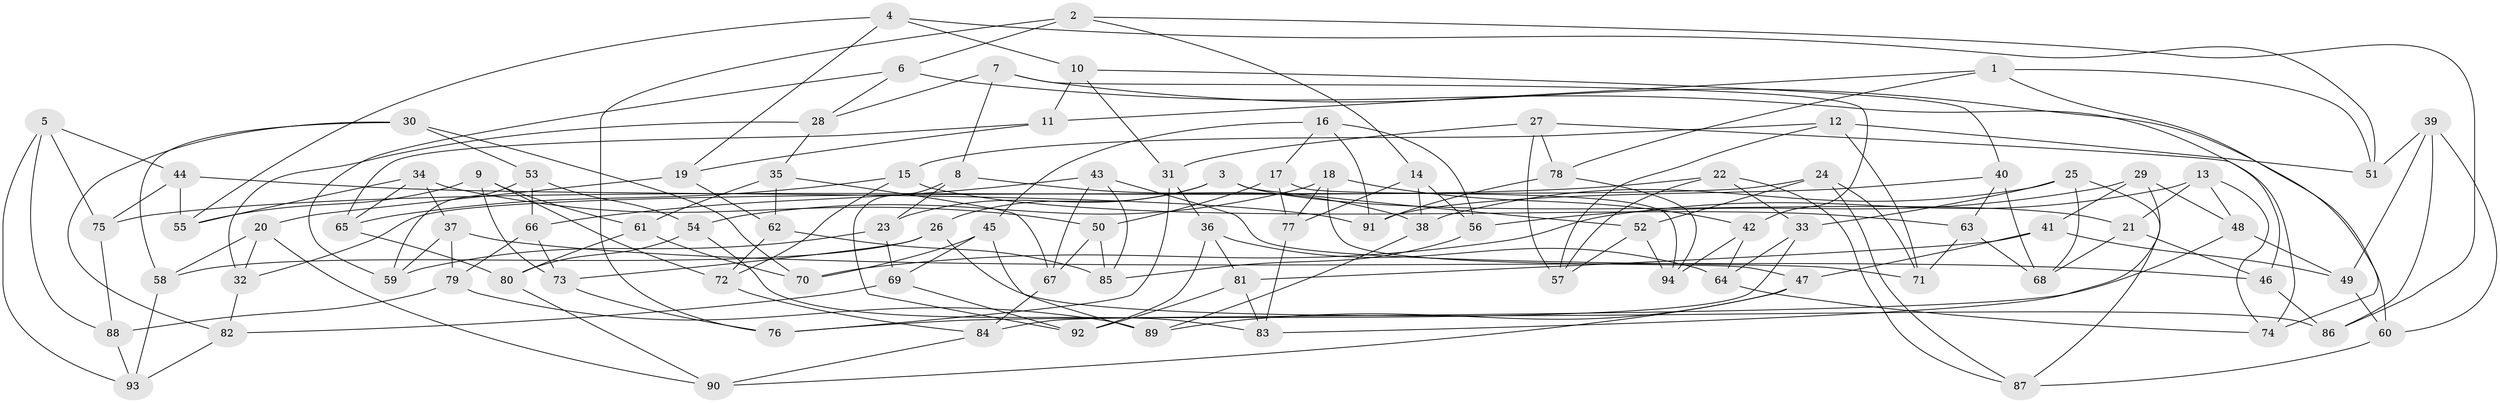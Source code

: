 // coarse degree distribution, {10: 0.21428571428571427, 9: 0.07142857142857142, 5: 0.07142857142857142, 4: 0.14285714285714285, 11: 0.03571428571428571, 8: 0.10714285714285714, 12: 0.03571428571428571, 7: 0.10714285714285714, 6: 0.14285714285714285, 13: 0.03571428571428571, 3: 0.03571428571428571}
// Generated by graph-tools (version 1.1) at 2025/20/03/04/25 18:20:50]
// undirected, 94 vertices, 188 edges
graph export_dot {
graph [start="1"]
  node [color=gray90,style=filled];
  1;
  2;
  3;
  4;
  5;
  6;
  7;
  8;
  9;
  10;
  11;
  12;
  13;
  14;
  15;
  16;
  17;
  18;
  19;
  20;
  21;
  22;
  23;
  24;
  25;
  26;
  27;
  28;
  29;
  30;
  31;
  32;
  33;
  34;
  35;
  36;
  37;
  38;
  39;
  40;
  41;
  42;
  43;
  44;
  45;
  46;
  47;
  48;
  49;
  50;
  51;
  52;
  53;
  54;
  55;
  56;
  57;
  58;
  59;
  60;
  61;
  62;
  63;
  64;
  65;
  66;
  67;
  68;
  69;
  70;
  71;
  72;
  73;
  74;
  75;
  76;
  77;
  78;
  79;
  80;
  81;
  82;
  83;
  84;
  85;
  86;
  87;
  88;
  89;
  90;
  91;
  92;
  93;
  94;
  1 -- 74;
  1 -- 78;
  1 -- 11;
  1 -- 51;
  2 -- 6;
  2 -- 86;
  2 -- 14;
  2 -- 76;
  3 -- 52;
  3 -- 23;
  3 -- 21;
  3 -- 26;
  4 -- 19;
  4 -- 10;
  4 -- 55;
  4 -- 51;
  5 -- 44;
  5 -- 88;
  5 -- 75;
  5 -- 93;
  6 -- 28;
  6 -- 59;
  6 -- 46;
  7 -- 28;
  7 -- 8;
  7 -- 60;
  7 -- 42;
  8 -- 23;
  8 -- 92;
  8 -- 38;
  9 -- 72;
  9 -- 61;
  9 -- 73;
  9 -- 55;
  10 -- 40;
  10 -- 11;
  10 -- 31;
  11 -- 65;
  11 -- 19;
  12 -- 71;
  12 -- 57;
  12 -- 15;
  12 -- 51;
  13 -- 70;
  13 -- 21;
  13 -- 48;
  13 -- 74;
  14 -- 56;
  14 -- 38;
  14 -- 77;
  15 -- 63;
  15 -- 72;
  15 -- 65;
  16 -- 56;
  16 -- 91;
  16 -- 45;
  16 -- 17;
  17 -- 77;
  17 -- 94;
  17 -- 50;
  18 -- 54;
  18 -- 77;
  18 -- 42;
  18 -- 47;
  19 -- 62;
  19 -- 20;
  20 -- 58;
  20 -- 90;
  20 -- 32;
  21 -- 46;
  21 -- 68;
  22 -- 57;
  22 -- 33;
  22 -- 75;
  22 -- 87;
  23 -- 59;
  23 -- 69;
  24 -- 32;
  24 -- 52;
  24 -- 87;
  24 -- 71;
  25 -- 68;
  25 -- 87;
  25 -- 38;
  25 -- 33;
  26 -- 58;
  26 -- 73;
  26 -- 86;
  27 -- 31;
  27 -- 74;
  27 -- 57;
  27 -- 78;
  28 -- 32;
  28 -- 35;
  29 -- 48;
  29 -- 83;
  29 -- 41;
  29 -- 56;
  30 -- 70;
  30 -- 82;
  30 -- 53;
  30 -- 58;
  31 -- 36;
  31 -- 76;
  32 -- 82;
  33 -- 64;
  33 -- 84;
  34 -- 65;
  34 -- 50;
  34 -- 55;
  34 -- 37;
  35 -- 62;
  35 -- 67;
  35 -- 61;
  36 -- 64;
  36 -- 81;
  36 -- 92;
  37 -- 79;
  37 -- 59;
  37 -- 46;
  38 -- 89;
  39 -- 51;
  39 -- 60;
  39 -- 86;
  39 -- 49;
  40 -- 91;
  40 -- 68;
  40 -- 63;
  41 -- 81;
  41 -- 47;
  41 -- 49;
  42 -- 64;
  42 -- 94;
  43 -- 71;
  43 -- 66;
  43 -- 67;
  43 -- 85;
  44 -- 55;
  44 -- 91;
  44 -- 75;
  45 -- 70;
  45 -- 89;
  45 -- 69;
  46 -- 86;
  47 -- 90;
  47 -- 89;
  48 -- 76;
  48 -- 49;
  49 -- 60;
  50 -- 67;
  50 -- 85;
  52 -- 94;
  52 -- 57;
  53 -- 54;
  53 -- 66;
  53 -- 59;
  54 -- 80;
  54 -- 83;
  56 -- 85;
  58 -- 93;
  60 -- 87;
  61 -- 70;
  61 -- 80;
  62 -- 72;
  62 -- 85;
  63 -- 68;
  63 -- 71;
  64 -- 74;
  65 -- 80;
  66 -- 79;
  66 -- 73;
  67 -- 84;
  69 -- 82;
  69 -- 92;
  72 -- 84;
  73 -- 76;
  75 -- 88;
  77 -- 83;
  78 -- 91;
  78 -- 94;
  79 -- 89;
  79 -- 88;
  80 -- 90;
  81 -- 83;
  81 -- 92;
  82 -- 93;
  84 -- 90;
  88 -- 93;
}
